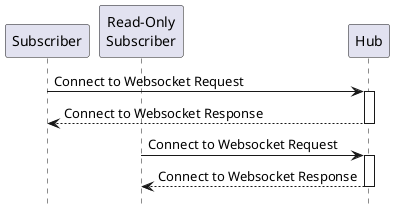 @startuml

hide footbox

participant "Subscriber" as Sub
participant "Read-Only\nSubscriber" as ROSub
participant "Hub" as Hub

Sub->Hub: Connect to Websocket Request
activate Hub
Hub-->Sub: Connect to Websocket Response
deactivate Hub

ROSub->Hub: Connect to Websocket Request
activate Hub
Hub-->ROSub: Connect to Websocket Response
deactivate Hub

@enduml